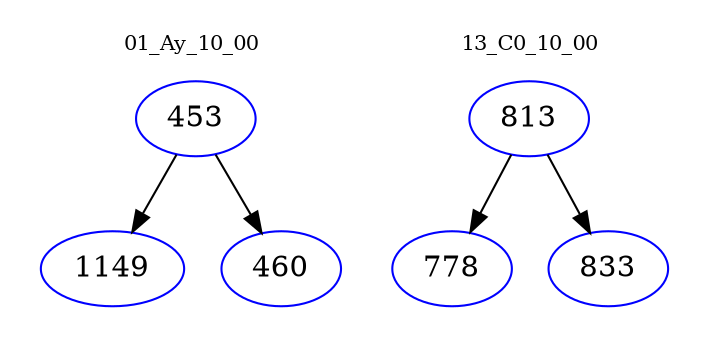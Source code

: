 digraph{
subgraph cluster_0 {
color = white
label = "01_Ay_10_00";
fontsize=10;
T0_453 [label="453", color="blue"]
T0_453 -> T0_1149 [color="black"]
T0_1149 [label="1149", color="blue"]
T0_453 -> T0_460 [color="black"]
T0_460 [label="460", color="blue"]
}
subgraph cluster_1 {
color = white
label = "13_C0_10_00";
fontsize=10;
T1_813 [label="813", color="blue"]
T1_813 -> T1_778 [color="black"]
T1_778 [label="778", color="blue"]
T1_813 -> T1_833 [color="black"]
T1_833 [label="833", color="blue"]
}
}
